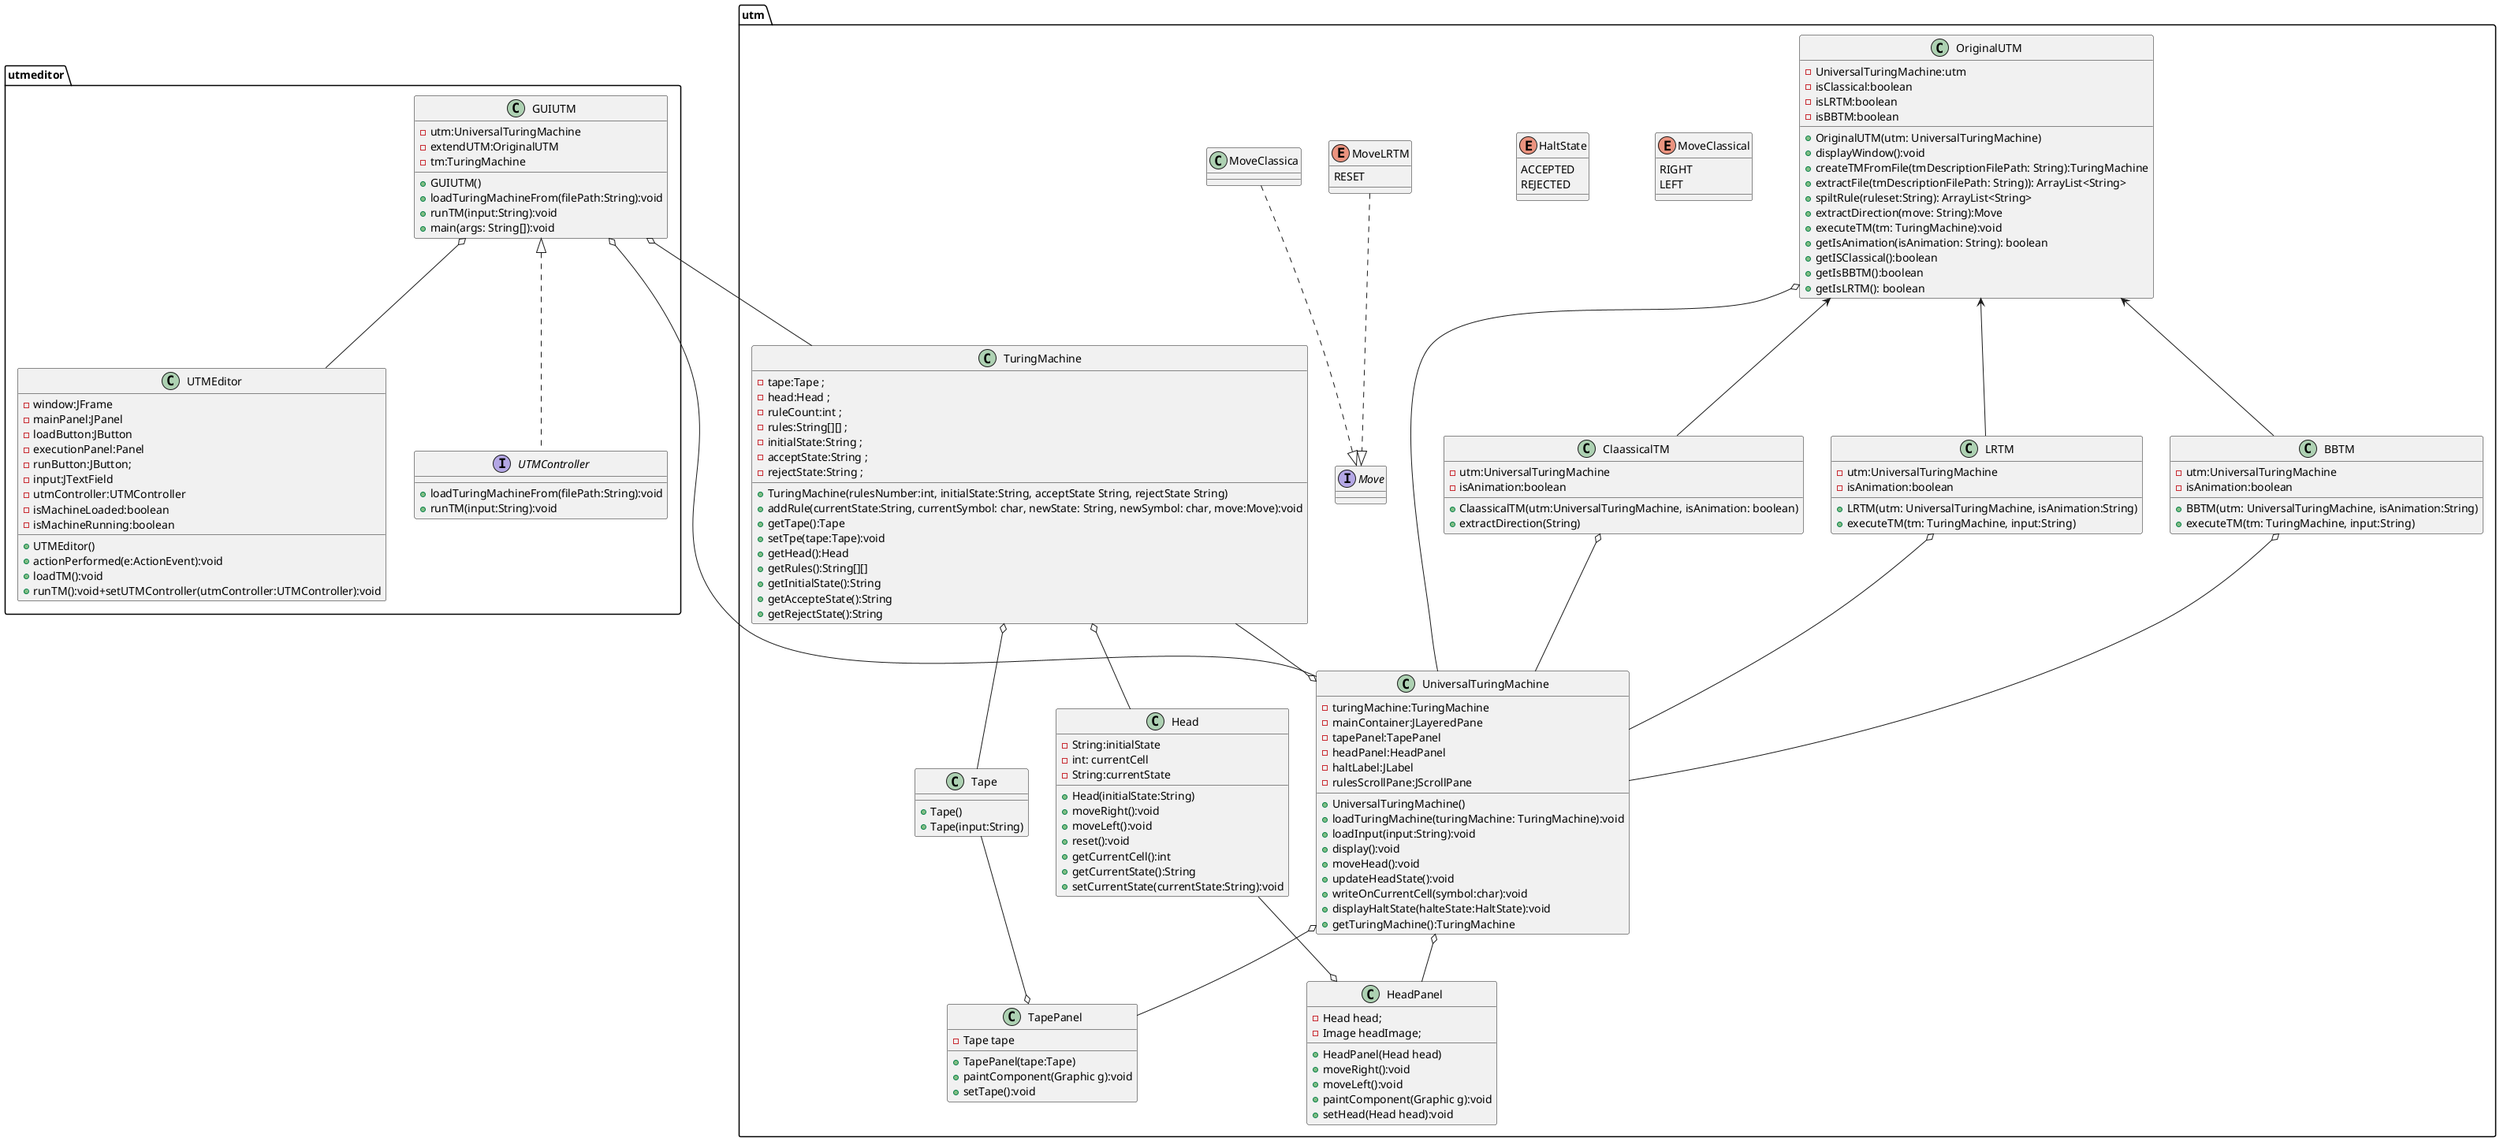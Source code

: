 @startuml
'https://plantuml.com/class-diagram

interface utm.Move{
}




class utm.TapePanel{
-Tape tape
+TapePanel(tape:Tape)
+paintComponent(Graphic g):void
+setTape():void
}

class utm.Tape{
+Tape()
+Tape(input:String)
}


class utm.UniversalTuringMachine{
-turingMachine:TuringMachine
-mainContainer:JLayeredPane
-tapePanel:TapePanel
-headPanel:HeadPanel
-haltLabel:JLabel
-rulesScrollPane:JScrollPane
+UniversalTuringMachine()
+loadTuringMachine(turingMachine: TuringMachine):void
+loadInput(input:String):void
+display():void
+moveHead():void
+updateHeadState():void
+writeOnCurrentCell(symbol:char):void
+displayHaltState(halteState:HaltState):void
+getTuringMachine():TuringMachine

}

class utm.Head{
-String:initialState
-int: currentCell
-String:currentState
+Head(initialState:String)
+moveRight():void
+moveLeft():void
+reset():void
+getCurrentCell():int
+getCurrentState():String
+setCurrentState(currentState:String):void
}

class utm.HeadPanel{
-Head head;
-Image headImage;
+HeadPanel(Head head)
+moveRight():void
+moveLeft():void
+paintComponent(Graphic g):void
+setHead(Head head):void
}

class utm.TuringMachine{
-tape:Tape ;
-head:Head ;
-ruleCount:int ;
-rules:String[][] ;
-initialState:String ;
-acceptState:String ;
-rejectState:String ;
+TuringMachine(rulesNumber:int, initialState:String, acceptState String, rejectState String)
+addRule(currentState:String, currentSymbol: char, newState: String, newSymbol: char, move:Move):void
+getTape():Tape
+setTpe(tape:Tape):void
+getHead():Head
+getRules():String[][]
+getInitialState():String
+getAccepteState():String
+getRejectState():String
}



class utm.OriginalUTM{
-UniversalTuringMachine:utm
-isClassical:boolean
-isLRTM:boolean
-isBBTM:boolean
+OriginalUTM(utm: UniversalTuringMachine)
+displayWindow():void
+createTMFromFile(tmDescriptionFilePath: String):TuringMachine
+extractFile(tmDescriptionFilePath: String)): ArrayList<String>
+spiltRule(ruleset:String): ArrayList<String>
+extractDirection(move: String):Move
+executeTM(tm: TuringMachine):void
+getIsAnimation(isAnimation: String): boolean
+getISClassical():boolean
+getIsBBTM():boolean
+getIsLRTM(): boolean
}

class utm.ClaassicalTM {
-utm:UniversalTuringMachine
-isAnimation:boolean
+ClaassicalTM(utm:UniversalTuringMachine, isAnimation: boolean)
+extractDirection(String)
}

class utm.LRTM{
-utm:UniversalTuringMachine
-isAnimation:boolean
+LRTM(utm: UniversalTuringMachine, isAnimation:String)
+executeTM(tm: TuringMachine, input:String)

}
class utm.BBTM{
-utm:UniversalTuringMachine
-isAnimation:boolean
+BBTM(utm: UniversalTuringMachine, isAnimation:String)
+executeTM(tm: TuringMachine, input:String)
}

class utmeditor.UTMEditor{
-window:JFrame
-mainPanel:JPanel
-loadButton:JButton
-executionPanel:Panel
-runButton:JButton;
-input:JTextField
-utmController:UTMController
-isMachineLoaded:boolean
-isMachineRunning:boolean
+UTMEditor()
+actionPerformed(e:ActionEvent):void
+loadTM():void
+runTM():void+setUTMController(utmController:UTMController):void
}

interface utmeditor.UTMController{
+loadTuringMachineFrom(filePath:String):void
+runTM(input:String):void
}

class utmeditor.GUIUTM{
-utm:UniversalTuringMachine
-extendUTM:OriginalUTM
-tm:TuringMachine
+GUIUTM()
+loadTuringMachineFrom(filePath:String):void
+runTM(input:String):void
+main(args: String[]):void
}

enum utm.MoveClassical{
RIGHT
LEFT
}

enum utm.HaltState{
ACCEPTED
REJECTED
}

enum utm.MoveLRTM{
RESET
}


utm.Tape --o utm.TapePanel
utm.Head --o utm.HeadPanel

utm.TuringMachine o-- utm.Tape
utm.TuringMachine o-- utm.Head

utm.UniversalTuringMachine o-- utm.TapePanel
utm.UniversalTuringMachine o-- utm.HeadPanel

utm.TuringMachine --o utm.UniversalTuringMachine
utm.ClaassicalTM o-- utm.UniversalTuringMachine
utm.LRTM o-- utm.UniversalTuringMachine
utm.BBTM o-- utm.UniversalTuringMachine
utm.OriginalUTM o-- utm.UniversalTuringMachine

utm.OriginalUTM <-- utm.ClaassicalTM
utm.OriginalUTM <-- utm.LRTM
utm.OriginalUTM <-- utm.BBTM

utmeditor.GUIUTM o-- utmeditor.UTMEditor
utmeditor.GUIUTM <|.. utmeditor.UTMController
utmeditor.GUIUTM o-- utm.TuringMachine
utmeditor.GUIUTM o-- utm.UniversalTuringMachine

utm.MoveClassica..|>utm.Move
utm.MoveLRTM..|>utm.Move

@enduml